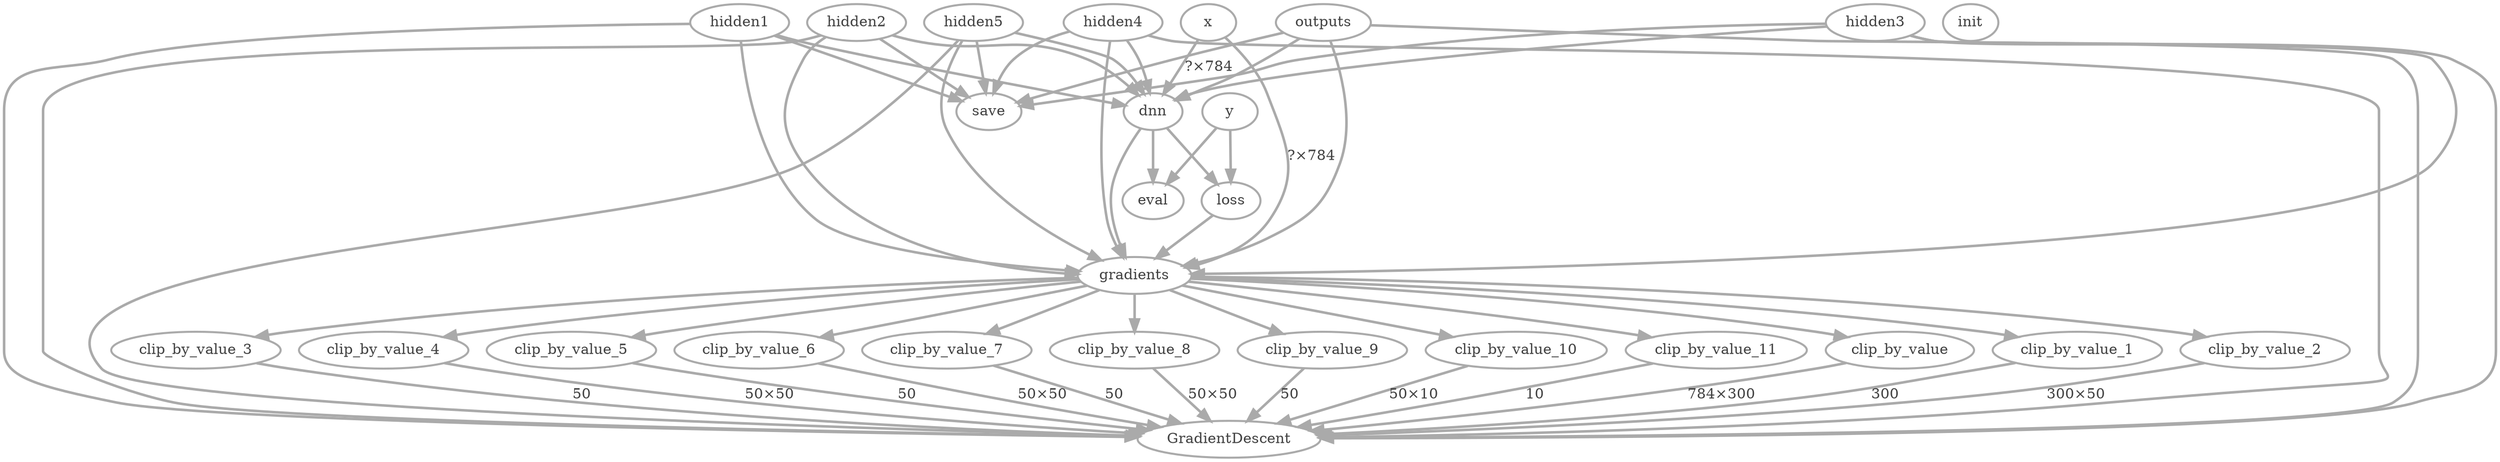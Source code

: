 digraph G {
	graph [color=white fillcolor=white fontcolor="#414141" style=rounded]
	node [color="#aaaaaa" fillcolor=white fontcolor="#414141" penwidth=2 style=filled]
	edge [arrowsize=1.2 color="#aaaaaa" fontcolor="#414141" penwidth=2.5]
	x [label=x]
	y [label=y]
	hidden1 [label=hidden1]
	dnn [label=dnn]
	hidden2 [label=hidden2]
	hidden3 [label=hidden3]
	hidden4 [label=hidden4]
	hidden5 [label=hidden5]
	outputs [label=outputs]
	loss [label=loss]
	gradients [label=gradients]
	clip_by_value [label=clip_by_value]
	clip_by_value_1 [label=clip_by_value_1]
	clip_by_value_2 [label=clip_by_value_2]
	clip_by_value_3 [label=clip_by_value_3]
	clip_by_value_4 [label=clip_by_value_4]
	clip_by_value_5 [label=clip_by_value_5]
	clip_by_value_6 [label=clip_by_value_6]
	clip_by_value_7 [label=clip_by_value_7]
	clip_by_value_8 [label=clip_by_value_8]
	clip_by_value_9 [label=clip_by_value_9]
	clip_by_value_10 [label=clip_by_value_10]
	clip_by_value_11 [label=clip_by_value_11]
	GradientDescent [label=GradientDescent]
	eval [label=eval]
	init [label=init]
	save [label=save]
	hidden2 -> dnn
	hidden1 -> dnn
	hidden3 -> dnn
	hidden4 -> dnn
	outputs -> dnn
	x -> dnn [label="?×784"]
	hidden5 -> dnn
	dnn -> loss
	y -> loss [label=""]
	loss -> gradients
	hidden2 -> gradients
	hidden1 -> gradients
	hidden3 -> gradients
	hidden4 -> gradients
	outputs -> gradients
	dnn -> gradients
	x -> gradients [label="?×784"]
	hidden5 -> gradients
	gradients -> clip_by_value
	gradients -> clip_by_value_1
	gradients -> clip_by_value_2
	gradients -> clip_by_value_3
	gradients -> clip_by_value_4
	gradients -> clip_by_value_5
	gradients -> clip_by_value_6
	gradients -> clip_by_value_7
	gradients -> clip_by_value_8
	gradients -> clip_by_value_9
	gradients -> clip_by_value_10
	gradients -> clip_by_value_11
	clip_by_value_11 -> GradientDescent [label=10]
	clip_by_value_6 -> GradientDescent [label="50×50"]
	clip_by_value -> GradientDescent [label="784×300"]
	clip_by_value_7 -> GradientDescent [label=50]
	clip_by_value_8 -> GradientDescent [label="50×50"]
	clip_by_value_1 -> GradientDescent [label=300]
	hidden2 -> GradientDescent
	clip_by_value_3 -> GradientDescent [label=50]
	hidden1 -> GradientDescent
	clip_by_value_5 -> GradientDescent [label=50]
	clip_by_value_9 -> GradientDescent [label=50]
	hidden3 -> GradientDescent
	clip_by_value_4 -> GradientDescent [label="50×50"]
	hidden4 -> GradientDescent
	outputs -> GradientDescent
	clip_by_value_10 -> GradientDescent [label="50×10"]
	hidden5 -> GradientDescent
	clip_by_value_2 -> GradientDescent [label="300×50"]
	dnn -> eval
	y -> eval [label=""]
	hidden2 -> save
	hidden1 -> save
	hidden3 -> save
	hidden4 -> save
	outputs -> save
	hidden5 -> save
}
